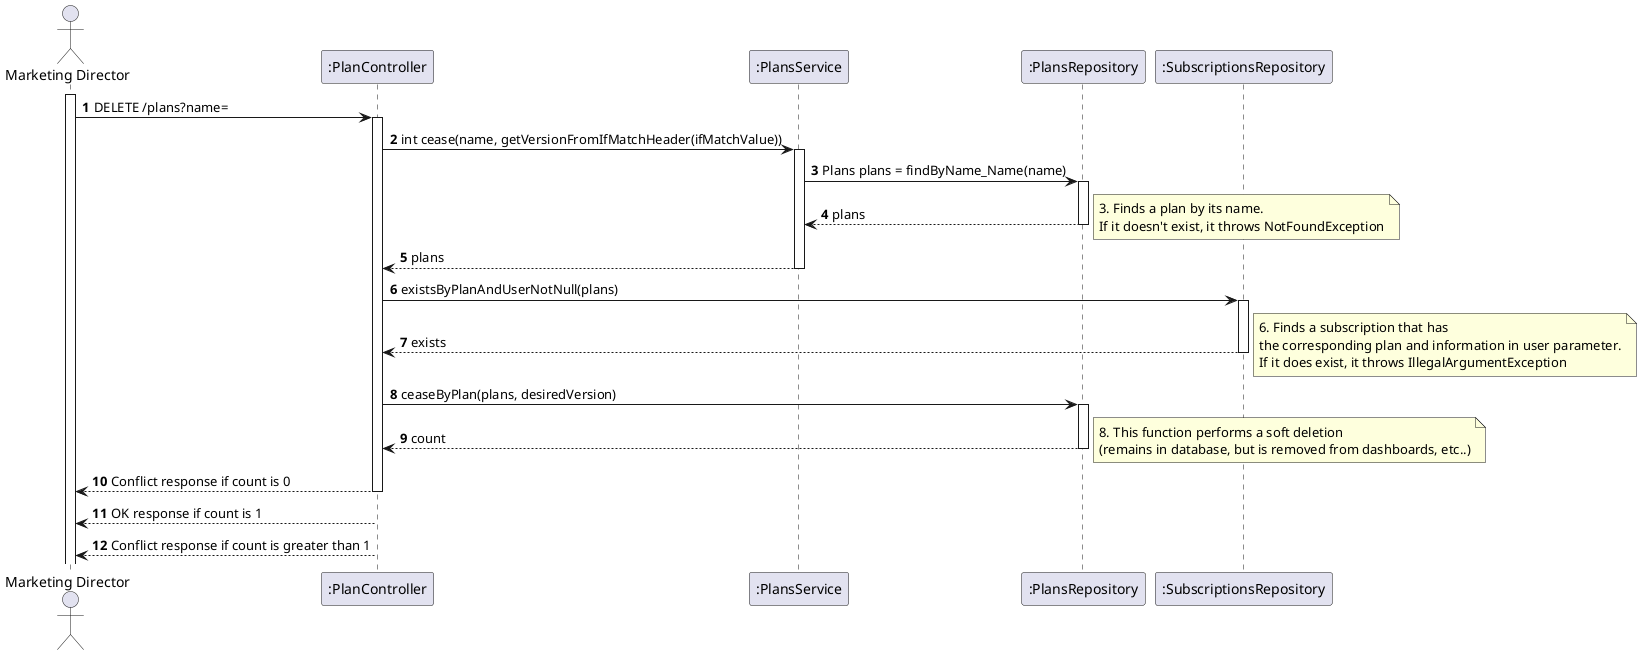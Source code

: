 @startuml
autonumber
autoactivate on

actor "Marketing Director" as Ac
participant ":PlanController" as Ctrl
participant ":PlansService" as Serv
participant ":PlansRepository" as Repo
participant ":SubscriptionsRepository" as SubRepo

activate Ac

Ac -> Ctrl : DELETE /plans?name=

Ctrl -> Serv : int cease(name, getVersionFromIfMatchHeader(ifMatchValue))

Serv -> Repo : Plans plans = findByName_Name(name)
Repo --> Serv : plans
note right
    3. Finds a plan by its name.
    If it doesn't exist, it throws NotFoundException
end note

Serv --> Ctrl : plans

Ctrl -> SubRepo : existsByPlanAndUserNotNull(plans)
SubRepo --> Ctrl : exists
note right
    6. Finds a subscription that has
    the corresponding plan and information in user parameter.
    If it does exist, it throws IllegalArgumentException
end note

Ctrl -> Repo : ceaseByPlan(plans, desiredVersion)
Repo --> Ctrl : count
note right
    8. This function performs a soft deletion
    (remains in database, but is removed from dashboards, etc..)
end note

Ctrl --> Ac : Conflict response if count is 0
Ctrl --> Ac : OK response if count is 1
Ctrl --> Ac : Conflict response if count is greater than 1

@enduml
